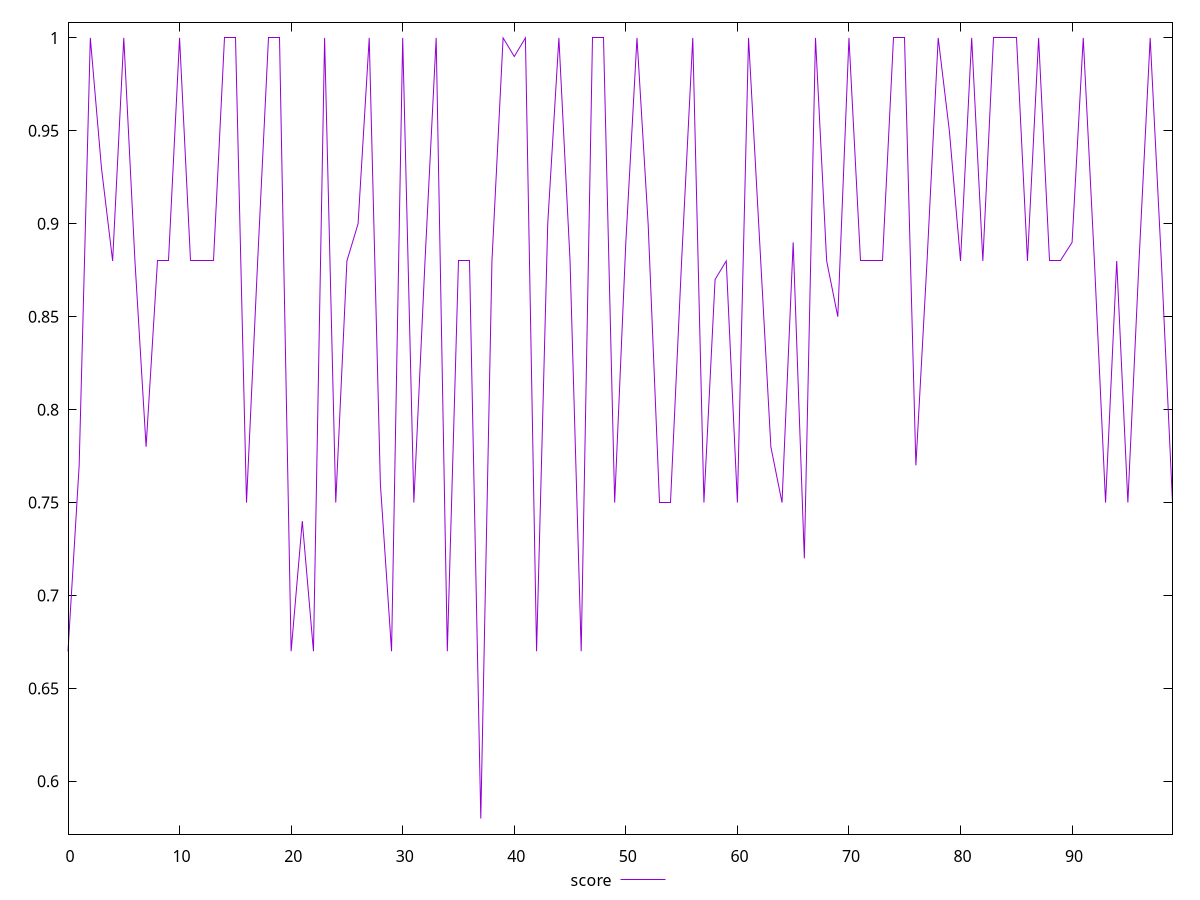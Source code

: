 reset

$score <<EOF
0 0.67
1 0.77
2 1
3 0.93
4 0.88
5 1
6 0.88
7 0.78
8 0.88
9 0.88
10 1
11 0.88
12 0.88
13 0.88
14 1
15 1
16 0.75
17 0.88
18 1
19 1
20 0.67
21 0.74
22 0.67
23 1
24 0.75
25 0.88
26 0.9
27 1
28 0.76
29 0.67
30 1
31 0.75
32 0.88
33 1
34 0.67
35 0.88
36 0.88
37 0.58
38 0.88
39 1
40 0.99
41 1
42 0.67
43 0.9
44 1
45 0.88
46 0.67
47 1
48 1
49 0.75
50 0.89
51 1
52 0.9
53 0.75
54 0.75
55 0.88
56 1
57 0.75
58 0.87
59 0.88
60 0.75
61 1
62 0.89
63 0.78
64 0.75
65 0.89
66 0.72
67 1
68 0.88
69 0.85
70 1
71 0.88
72 0.88
73 0.88
74 1
75 1
76 0.77
77 0.88
78 1
79 0.95
80 0.88
81 1
82 0.88
83 1
84 1
85 1
86 0.88
87 1
88 0.88
89 0.88
90 0.89
91 1
92 0.88
93 0.75
94 0.88
95 0.75
96 0.88
97 1
98 0.88
99 0.75
EOF

set key outside below
set xrange [0:99]
set yrange [0.5716:1.0084]
set trange [0.5716:1.0084]
set terminal svg size 640, 500 enhanced background rgb 'white'
set output "report_00015_2021-02-09T16-11-33.973Z/unused-css-rules/samples/pages+cached+noadtech/score/values.svg"

plot $score title "score" with line

reset

